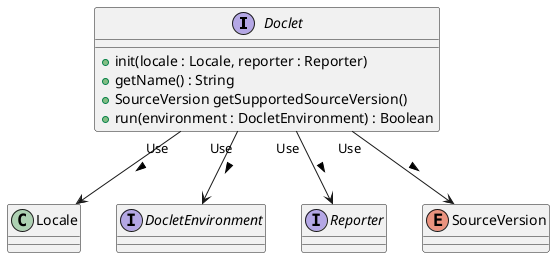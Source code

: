 @startuml
'https://plantuml.com/class-diagram

interface Doclet {
    + init(locale : Locale, reporter : Reporter)
    + getName() : String
    + SourceVersion getSupportedSourceVersion()
    + run(environment : DocletEnvironment) : Boolean
}

class Locale {
}

interface DocletEnvironment {
}

interface Reporter {
}

enum SourceVersion {
}

Doclet --> Locale : "Use">
Doclet --> DocletEnvironment : "Use">
Doclet --> Reporter : "Use">
Doclet --> SourceVersion : "Use">

@enduml

